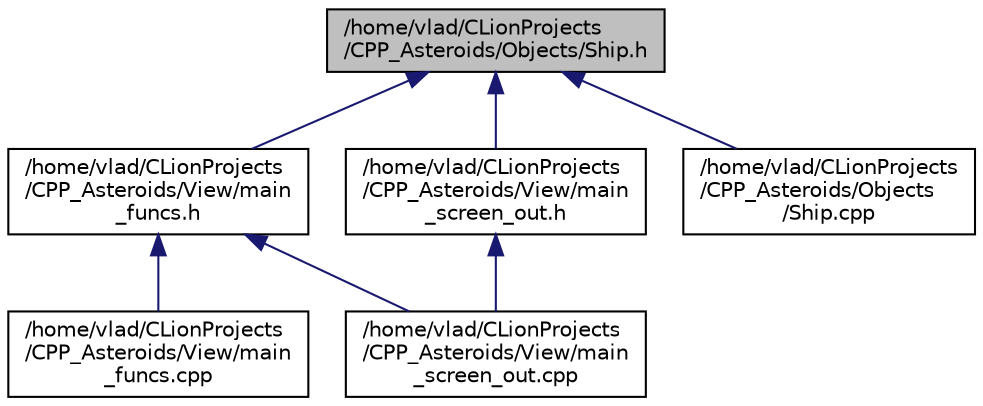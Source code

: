 digraph "/home/vlad/CLionProjects/CPP_Asteroids/Objects/Ship.h"
{
 // LATEX_PDF_SIZE
  edge [fontname="Helvetica",fontsize="10",labelfontname="Helvetica",labelfontsize="10"];
  node [fontname="Helvetica",fontsize="10",shape=record];
  Node1 [label="/home/vlad/CLionProjects\l/CPP_Asteroids/Objects/Ship.h",height=0.2,width=0.4,color="black", fillcolor="grey75", style="filled", fontcolor="black",tooltip=" "];
  Node1 -> Node2 [dir="back",color="midnightblue",fontsize="10",style="solid"];
  Node2 [label="/home/vlad/CLionProjects\l/CPP_Asteroids/View/main\l_funcs.h",height=0.2,width=0.4,color="black", fillcolor="white", style="filled",URL="$main__funcs_8h.html",tooltip=" "];
  Node2 -> Node3 [dir="back",color="midnightblue",fontsize="10",style="solid"];
  Node3 [label="/home/vlad/CLionProjects\l/CPP_Asteroids/View/main\l_funcs.cpp",height=0.2,width=0.4,color="black", fillcolor="white", style="filled",URL="$main__funcs_8cpp.html",tooltip=" "];
  Node2 -> Node4 [dir="back",color="midnightblue",fontsize="10",style="solid"];
  Node4 [label="/home/vlad/CLionProjects\l/CPP_Asteroids/View/main\l_screen_out.cpp",height=0.2,width=0.4,color="black", fillcolor="white", style="filled",URL="$main__screen__out_8cpp.html",tooltip=" "];
  Node1 -> Node5 [dir="back",color="midnightblue",fontsize="10",style="solid"];
  Node5 [label="/home/vlad/CLionProjects\l/CPP_Asteroids/View/main\l_screen_out.h",height=0.2,width=0.4,color="black", fillcolor="white", style="filled",URL="$main__screen__out_8h.html",tooltip=" "];
  Node5 -> Node4 [dir="back",color="midnightblue",fontsize="10",style="solid"];
  Node1 -> Node6 [dir="back",color="midnightblue",fontsize="10",style="solid"];
  Node6 [label="/home/vlad/CLionProjects\l/CPP_Asteroids/Objects\l/Ship.cpp",height=0.2,width=0.4,color="black", fillcolor="white", style="filled",URL="$Ship_8cpp.html",tooltip=" "];
}
